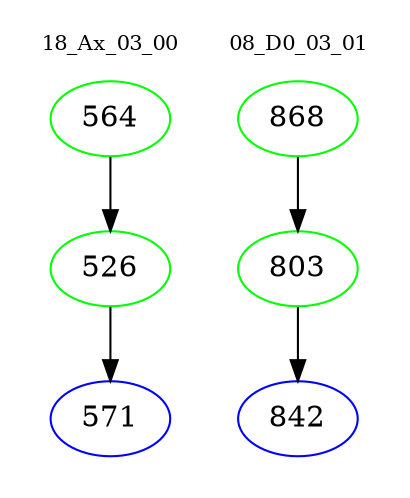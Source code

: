 digraph{
subgraph cluster_0 {
color = white
label = "18_Ax_03_00";
fontsize=10;
T0_564 [label="564", color="green"]
T0_564 -> T0_526 [color="black"]
T0_526 [label="526", color="green"]
T0_526 -> T0_571 [color="black"]
T0_571 [label="571", color="blue"]
}
subgraph cluster_1 {
color = white
label = "08_D0_03_01";
fontsize=10;
T1_868 [label="868", color="green"]
T1_868 -> T1_803 [color="black"]
T1_803 [label="803", color="green"]
T1_803 -> T1_842 [color="black"]
T1_842 [label="842", color="blue"]
}
}

